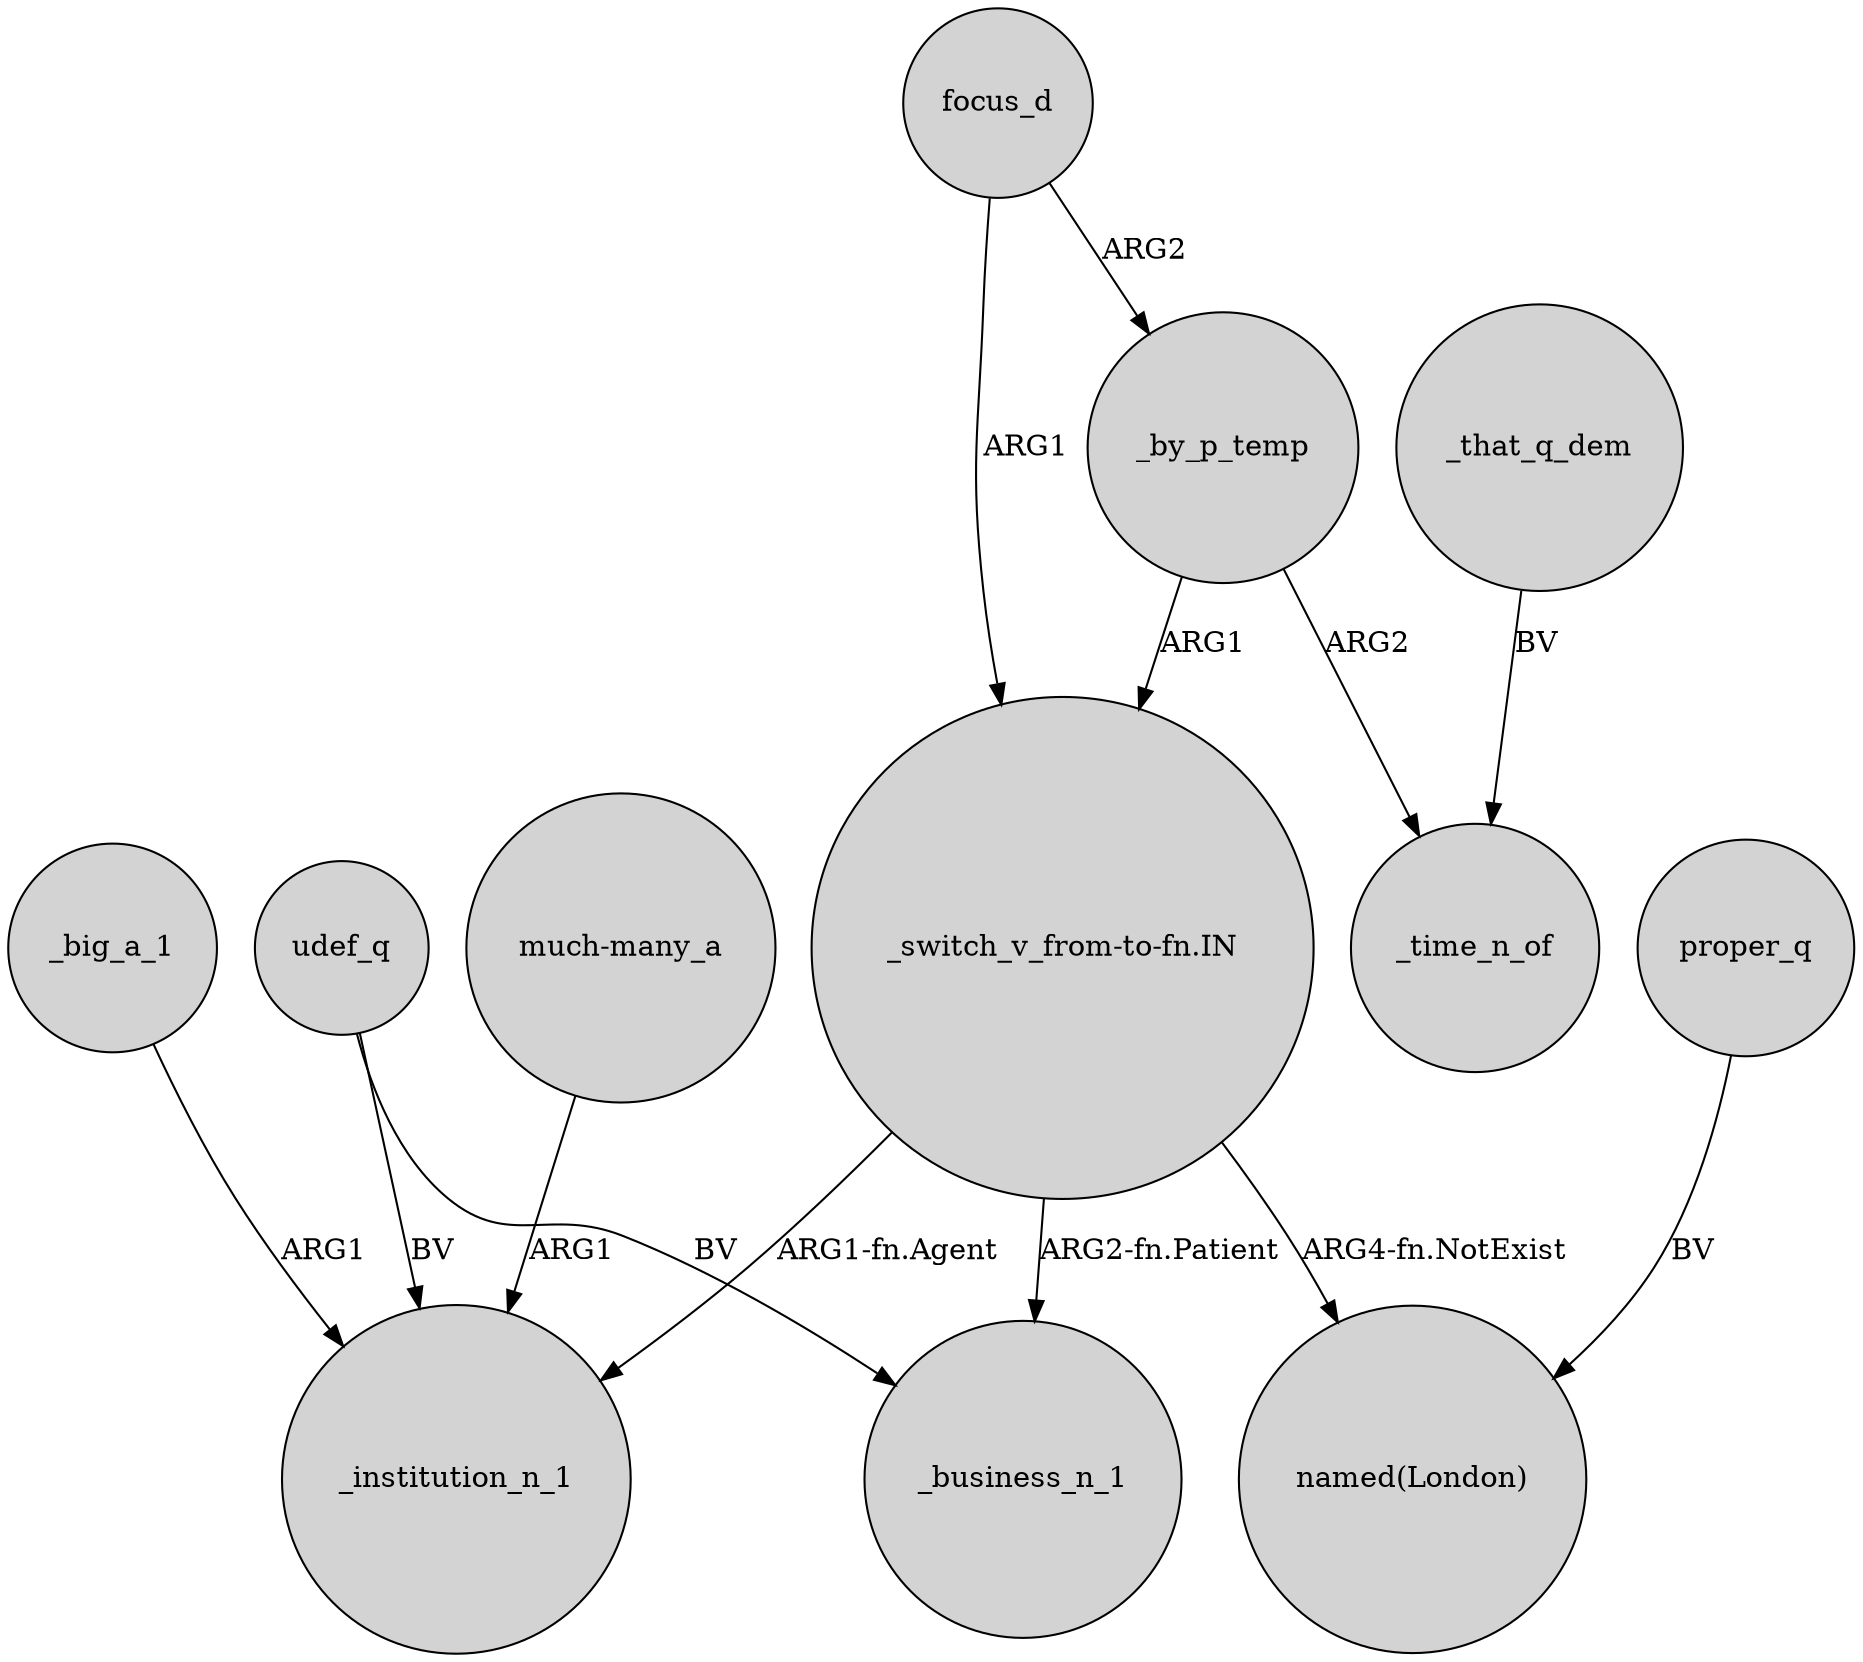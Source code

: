 digraph {
	node [shape=circle style=filled]
	udef_q -> _business_n_1 [label=BV]
	"_switch_v_from-to-fn.IN" -> _business_n_1 [label="ARG2-fn.Patient"]
	_that_q_dem -> _time_n_of [label=BV]
	"_switch_v_from-to-fn.IN" -> _institution_n_1 [label="ARG1-fn.Agent"]
	_by_p_temp -> _time_n_of [label=ARG2]
	focus_d -> _by_p_temp [label=ARG2]
	_big_a_1 -> _institution_n_1 [label=ARG1]
	"_switch_v_from-to-fn.IN" -> "named(London)" [label="ARG4-fn.NotExist"]
	udef_q -> _institution_n_1 [label=BV]
	_by_p_temp -> "_switch_v_from-to-fn.IN" [label=ARG1]
	focus_d -> "_switch_v_from-to-fn.IN" [label=ARG1]
	proper_q -> "named(London)" [label=BV]
	"much-many_a" -> _institution_n_1 [label=ARG1]
}
